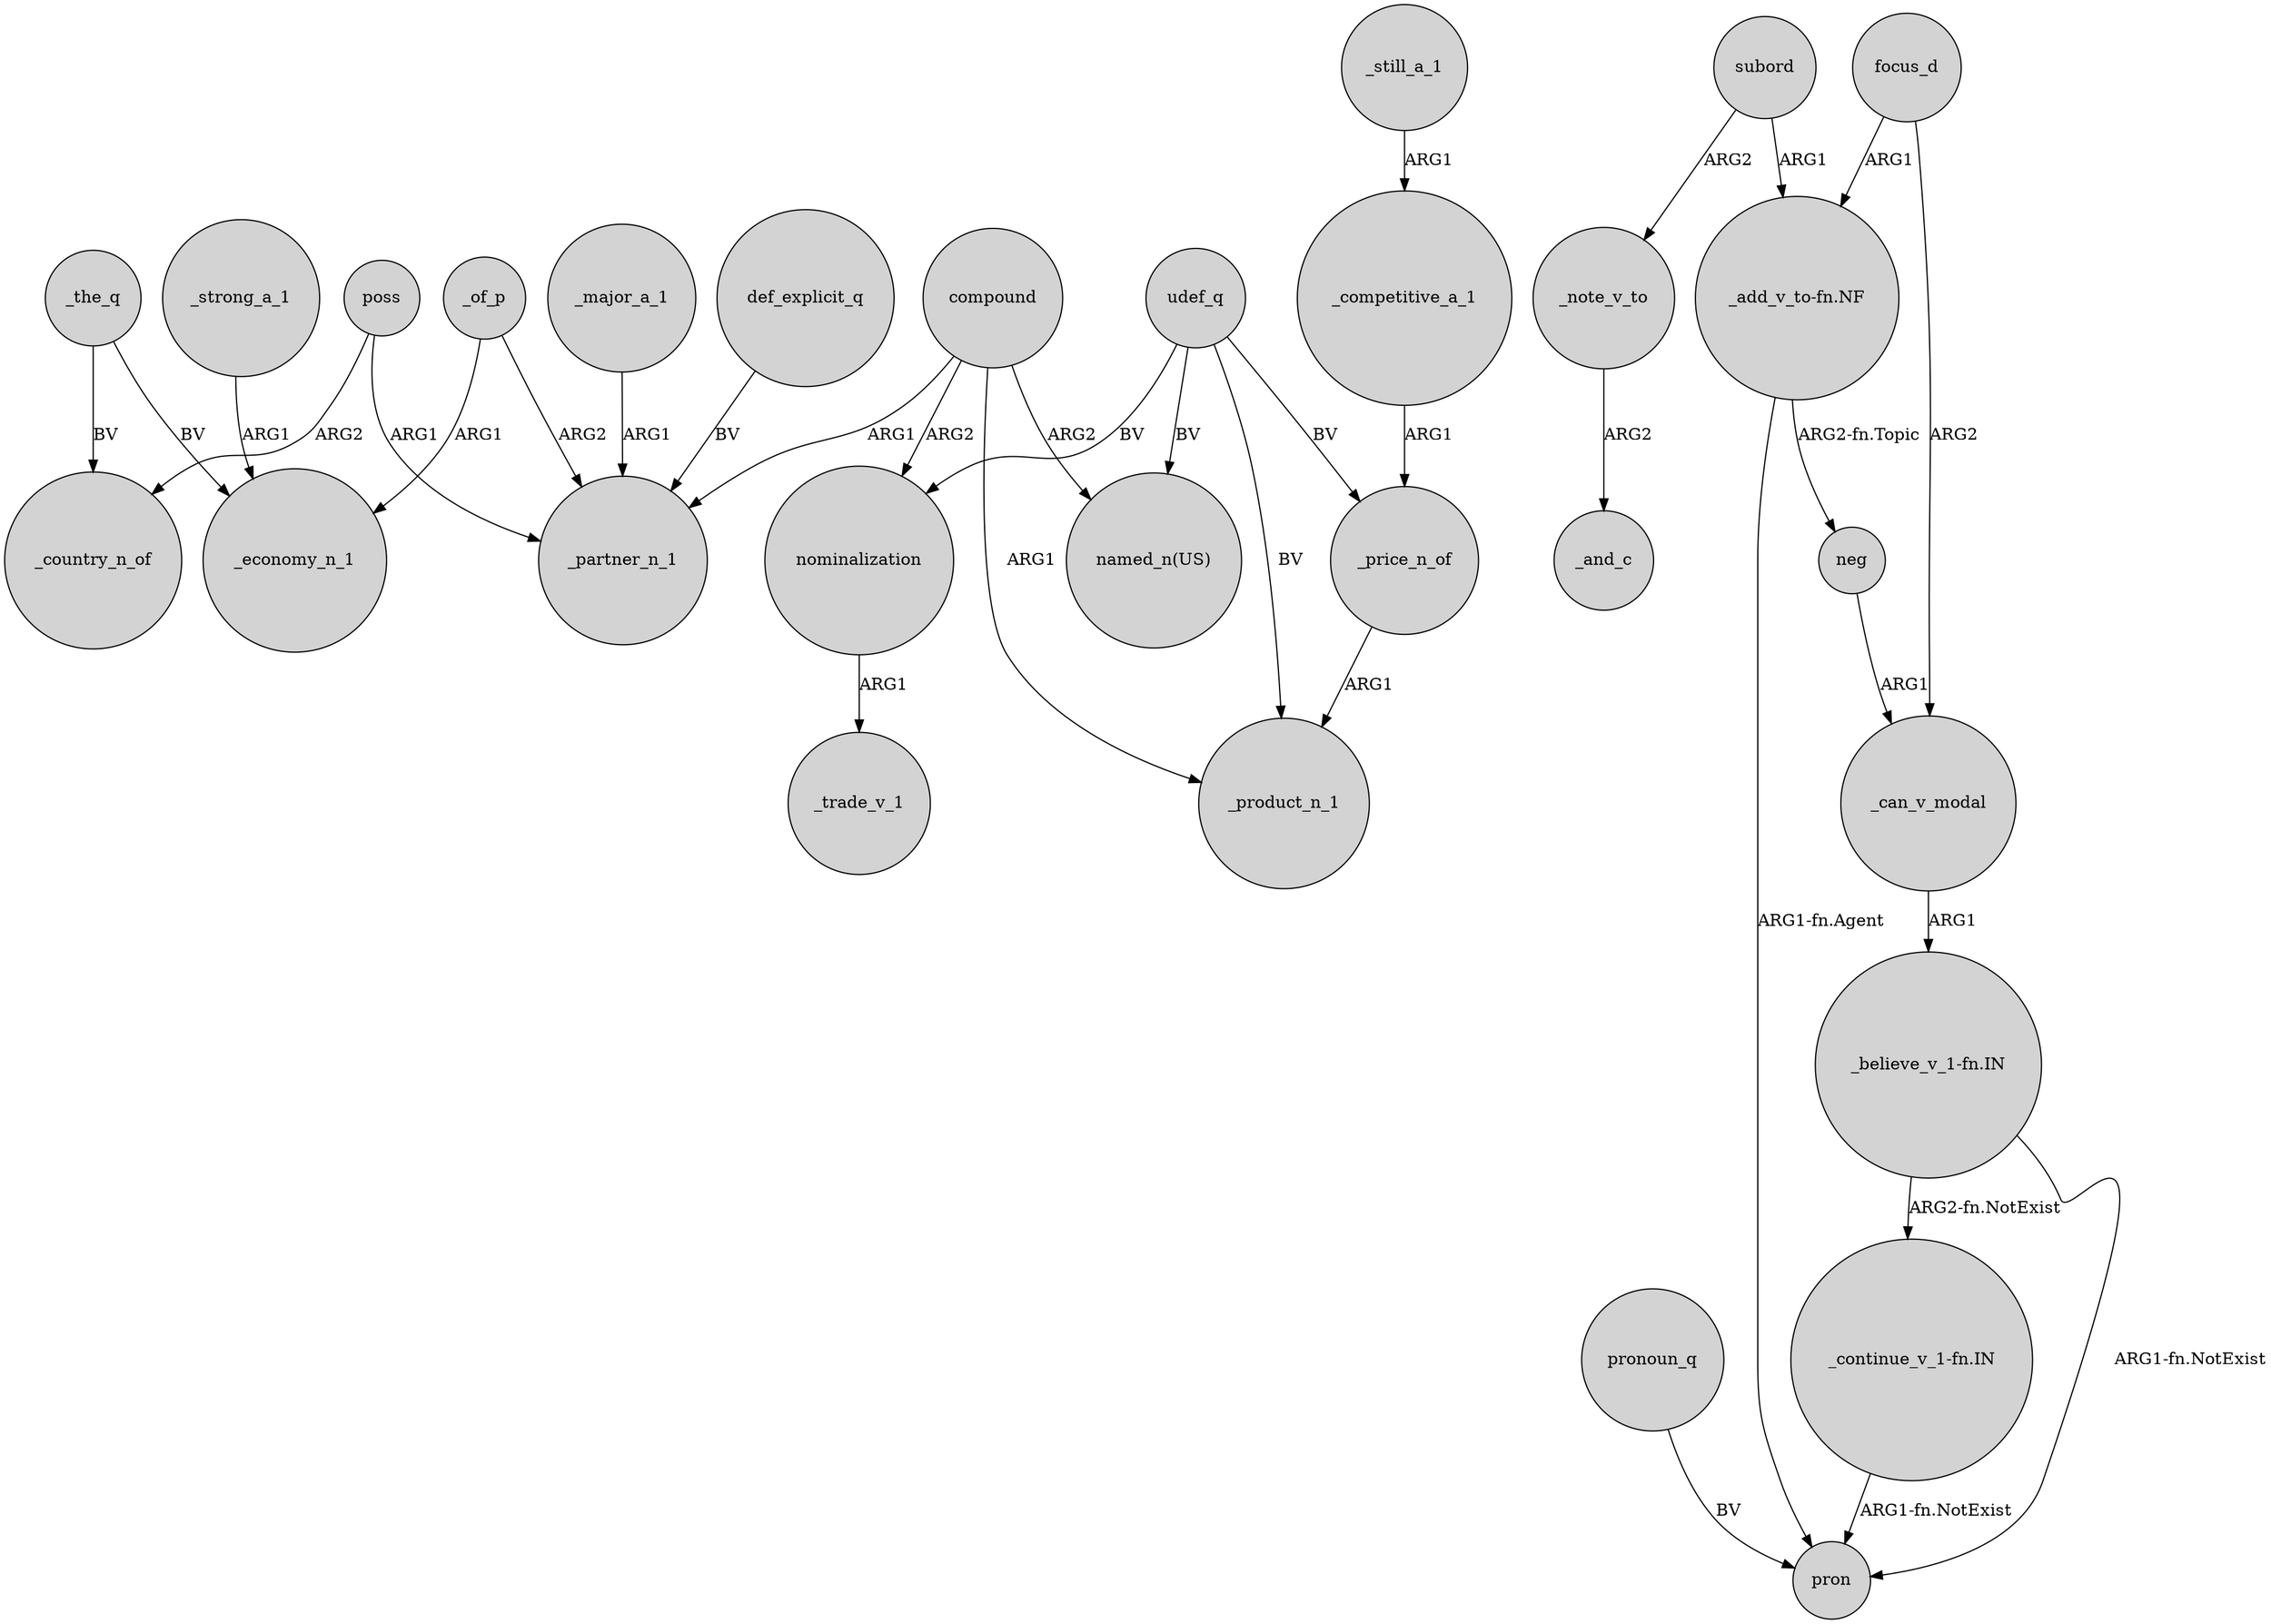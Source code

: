 digraph {
	node [shape=circle style=filled]
	poss -> _country_n_of [label=ARG2]
	compound -> _product_n_1 [label=ARG1]
	udef_q -> "named_n(US)" [label=BV]
	udef_q -> _price_n_of [label=BV]
	_the_q -> _economy_n_1 [label=BV]
	compound -> _partner_n_1 [label=ARG1]
	_can_v_modal -> "_believe_v_1-fn.IN" [label=ARG1]
	compound -> nominalization [label=ARG2]
	"_continue_v_1-fn.IN" -> pron [label="ARG1-fn.NotExist"]
	"_believe_v_1-fn.IN" -> pron [label="ARG1-fn.NotExist"]
	def_explicit_q -> _partner_n_1 [label=BV]
	nominalization -> _trade_v_1 [label=ARG1]
	compound -> "named_n(US)" [label=ARG2]
	subord -> _note_v_to [label=ARG2]
	_of_p -> _economy_n_1 [label=ARG1]
	pronoun_q -> pron [label=BV]
	_the_q -> _country_n_of [label=BV]
	_strong_a_1 -> _economy_n_1 [label=ARG1]
	poss -> _partner_n_1 [label=ARG1]
	"_add_v_to-fn.NF" -> pron [label="ARG1-fn.Agent"]
	"_believe_v_1-fn.IN" -> "_continue_v_1-fn.IN" [label="ARG2-fn.NotExist"]
	"_add_v_to-fn.NF" -> neg [label="ARG2-fn.Topic"]
	_note_v_to -> _and_c [label=ARG2]
	udef_q -> nominalization [label=BV]
	subord -> "_add_v_to-fn.NF" [label=ARG1]
	udef_q -> _product_n_1 [label=BV]
	_of_p -> _partner_n_1 [label=ARG2]
	_competitive_a_1 -> _price_n_of [label=ARG1]
	focus_d -> "_add_v_to-fn.NF" [label=ARG1]
	_still_a_1 -> _competitive_a_1 [label=ARG1]
	focus_d -> _can_v_modal [label=ARG2]
	_major_a_1 -> _partner_n_1 [label=ARG1]
	neg -> _can_v_modal [label=ARG1]
	_price_n_of -> _product_n_1 [label=ARG1]
}
